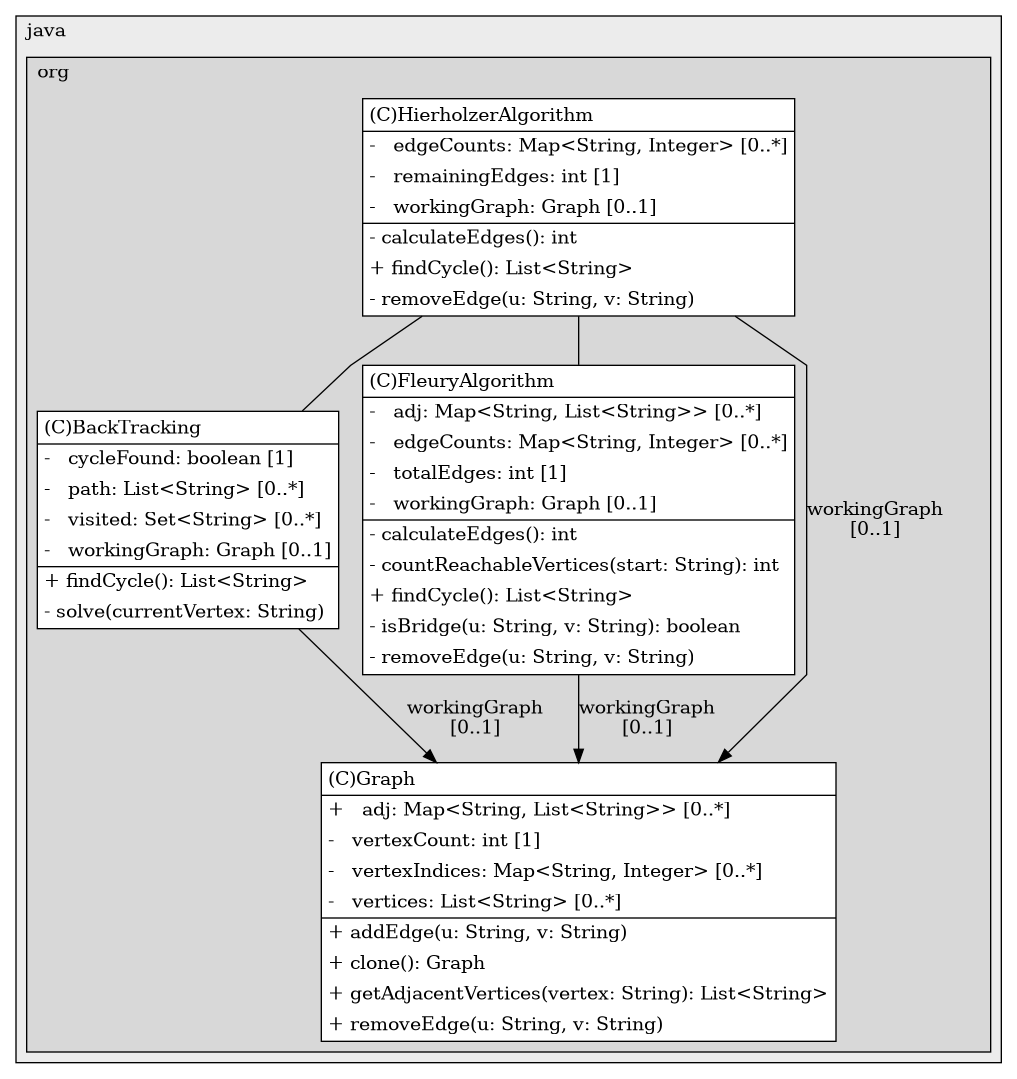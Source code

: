 @startuml

/' diagram meta data start
config=StructureConfiguration;
{
  "projectClassification": {
    "searchMode": "OpenProject", // OpenProject, AllProjects
    "includedProjects": "",
    "pathEndKeywords": "*.impl",
    "isClientPath": "",
    "isClientName": "",
    "isTestPath": "",
    "isTestName": "",
    "isMappingPath": "",
    "isMappingName": "",
    "isDataAccessPath": "",
    "isDataAccessName": "",
    "isDataStructurePath": "",
    "isDataStructureName": "",
    "isInterfaceStructuresPath": "",
    "isInterfaceStructuresName": "",
    "isEntryPointPath": "",
    "isEntryPointName": "",
    "treatFinalFieldsAsMandatory": false
  },
  "graphRestriction": {
    "classPackageExcludeFilter": "",
    "classPackageIncludeFilter": "",
    "classNameExcludeFilter": "",
    "classNameIncludeFilter": "",
    "methodNameExcludeFilter": "",
    "methodNameIncludeFilter": "",
    "removeByInheritance": "", // inheritance/annotation based filtering is done in a second step
    "removeByAnnotation": "",
    "removeByClassPackage": "", // cleanup the graph after inheritance/annotation based filtering is done
    "removeByClassName": "",
    "cutMappings": false,
    "cutEnum": true,
    "cutTests": true,
    "cutClient": true,
    "cutDataAccess": true,
    "cutInterfaceStructures": true,
    "cutDataStructures": true,
    "cutGetterAndSetter": true,
    "cutConstructors": true
  },
  "graphTraversal": {
    "forwardDepth": 3,
    "backwardDepth": 3,
    "classPackageExcludeFilter": "",
    "classPackageIncludeFilter": "",
    "classNameExcludeFilter": "",
    "classNameIncludeFilter": "",
    "methodNameExcludeFilter": "",
    "methodNameIncludeFilter": "",
    "hideMappings": false,
    "hideDataStructures": false,
    "hidePrivateMethods": true,
    "hideInterfaceCalls": true, // indirection: implementation -> interface (is hidden) -> implementation
    "onlyShowApplicationEntryPoints": false, // root node is included
    "useMethodCallsForStructureDiagram": "ForwardOnly" // ForwardOnly, BothDirections, No
  },
  "details": {
    "aggregation": "GroupByClass", // ByClass, GroupByClass, None
    "showClassGenericTypes": true,
    "showMethods": true,
    "showMethodParameterNames": true,
    "showMethodParameterTypes": true,
    "showMethodReturnType": true,
    "showPackageLevels": 2,
    "showDetailedClassStructure": true
  },
  "rootClass": "main.java.org.example.Appl.Algorithm.Euler.HierholzerAlgorithm",
  "extensionCallbackMethod": "" // qualified.class.name#methodName - signature: public static String method(String)
}
diagram meta data end '/



digraph g {
    rankdir="TB"
    splines=polyline
    

'nodes 
subgraph cluster_3254818 { 
   	label=java
	labeljust=l
	fillcolor="#ececec"
	style=filled
   
   subgraph cluster_582852328 { 
   	label=org
	labeljust=l
	fillcolor="#d8d8d8"
	style=filled
   
   BackTracking629480857[
	label=<<TABLE BORDER="1" CELLBORDER="0" CELLPADDING="4" CELLSPACING="0">
<TR><TD ALIGN="LEFT" >(C)BackTracking</TD></TR>
<HR/>
<TR><TD ALIGN="LEFT" >-   cycleFound: boolean [1]</TD></TR>
<TR><TD ALIGN="LEFT" >-   path: List&lt;String&gt; [0..*]</TD></TR>
<TR><TD ALIGN="LEFT" >-   visited: Set&lt;String&gt; [0..*]</TD></TR>
<TR><TD ALIGN="LEFT" >-   workingGraph: Graph [0..1]</TD></TR>
<HR/>
<TR><TD ALIGN="LEFT" >+ findCycle(): List&lt;String&gt;</TD></TR>
<TR><TD ALIGN="LEFT" >- solve(currentVertex: String)</TD></TR>
</TABLE>>
	style=filled
	margin=0
	shape=plaintext
	fillcolor="#FFFFFF"
];

FleuryAlgorithm1384888788[
	label=<<TABLE BORDER="1" CELLBORDER="0" CELLPADDING="4" CELLSPACING="0">
<TR><TD ALIGN="LEFT" >(C)FleuryAlgorithm</TD></TR>
<HR/>
<TR><TD ALIGN="LEFT" >-   adj: Map&lt;String, List&lt;String&gt;&gt; [0..*]</TD></TR>
<TR><TD ALIGN="LEFT" >-   edgeCounts: Map&lt;String, Integer&gt; [0..*]</TD></TR>
<TR><TD ALIGN="LEFT" >-   totalEdges: int [1]</TD></TR>
<TR><TD ALIGN="LEFT" >-   workingGraph: Graph [0..1]</TD></TR>
<HR/>
<TR><TD ALIGN="LEFT" >- calculateEdges(): int</TD></TR>
<TR><TD ALIGN="LEFT" >- countReachableVertices(start: String): int</TD></TR>
<TR><TD ALIGN="LEFT" >+ findCycle(): List&lt;String&gt;</TD></TR>
<TR><TD ALIGN="LEFT" >- isBridge(u: String, v: String): boolean</TD></TR>
<TR><TD ALIGN="LEFT" >- removeEdge(u: String, v: String)</TD></TR>
</TABLE>>
	style=filled
	margin=0
	shape=plaintext
	fillcolor="#FFFFFF"
];

Graph1076460783[
	label=<<TABLE BORDER="1" CELLBORDER="0" CELLPADDING="4" CELLSPACING="0">
<TR><TD ALIGN="LEFT" >(C)Graph</TD></TR>
<HR/>
<TR><TD ALIGN="LEFT" >+   adj: Map&lt;String, List&lt;String&gt;&gt; [0..*]</TD></TR>
<TR><TD ALIGN="LEFT" >-   vertexCount: int [1]</TD></TR>
<TR><TD ALIGN="LEFT" >-   vertexIndices: Map&lt;String, Integer&gt; [0..*]</TD></TR>
<TR><TD ALIGN="LEFT" >-   vertices: List&lt;String&gt; [0..*]</TD></TR>
<HR/>
<TR><TD ALIGN="LEFT" >+ addEdge(u: String, v: String)</TD></TR>
<TR><TD ALIGN="LEFT" >+ clone(): Graph</TD></TR>
<TR><TD ALIGN="LEFT" >+ getAdjacentVertices(vertex: String): List&lt;String&gt;</TD></TR>
<TR><TD ALIGN="LEFT" >+ removeEdge(u: String, v: String)</TD></TR>
</TABLE>>
	style=filled
	margin=0
	shape=plaintext
	fillcolor="#FFFFFF"
];

HierholzerAlgorithm1384888788[
	label=<<TABLE BORDER="1" CELLBORDER="0" CELLPADDING="4" CELLSPACING="0">
<TR><TD ALIGN="LEFT" >(C)HierholzerAlgorithm</TD></TR>
<HR/>
<TR><TD ALIGN="LEFT" >-   edgeCounts: Map&lt;String, Integer&gt; [0..*]</TD></TR>
<TR><TD ALIGN="LEFT" >-   remainingEdges: int [1]</TD></TR>
<TR><TD ALIGN="LEFT" >-   workingGraph: Graph [0..1]</TD></TR>
<HR/>
<TR><TD ALIGN="LEFT" >- calculateEdges(): int</TD></TR>
<TR><TD ALIGN="LEFT" >+ findCycle(): List&lt;String&gt;</TD></TR>
<TR><TD ALIGN="LEFT" >- removeEdge(u: String, v: String)</TD></TR>
</TABLE>>
	style=filled
	margin=0
	shape=plaintext
	fillcolor="#FFFFFF"
];
} 
} 

'edges    
BackTracking629480857 -> Graph1076460783[label="workingGraph
[0..1]"];
FleuryAlgorithm1384888788 -> Graph1076460783[label="workingGraph
[0..1]"];
HierholzerAlgorithm1384888788 -> BackTracking629480857[arrowhead=none];
HierholzerAlgorithm1384888788 -> FleuryAlgorithm1384888788[arrowhead=none];
HierholzerAlgorithm1384888788 -> Graph1076460783[label="workingGraph
[0..1]"];
    
}
@enduml